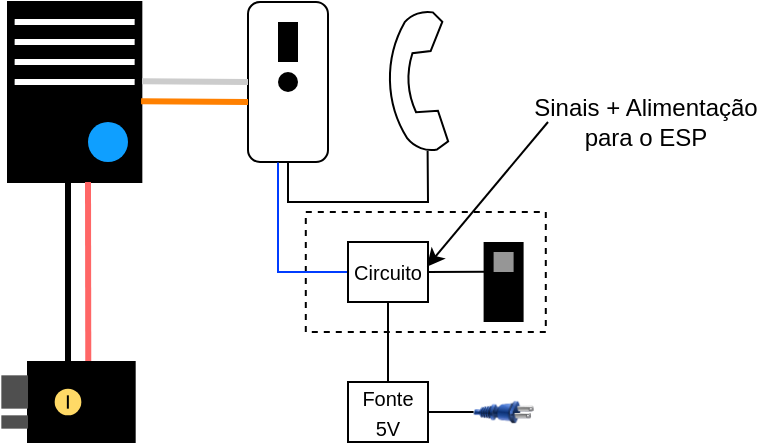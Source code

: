 <mxfile version="24.7.16">
  <diagram name="Page-1" id="46K2VV92T_kJ6wN9s1A-">
    <mxGraphModel dx="600" dy="341" grid="1" gridSize="10" guides="1" tooltips="1" connect="1" arrows="1" fold="1" page="1" pageScale="1" pageWidth="850" pageHeight="1100" math="0" shadow="0">
      <root>
        <mxCell id="0" />
        <mxCell id="1" parent="0" />
        <mxCell id="US8WuGrT9_yDkqgU2Eav-38" value="" style="rounded=0;whiteSpace=wrap;html=1;dashed=1;" vertex="1" parent="1">
          <mxGeometry x="418.9" y="265" width="120" height="60" as="geometry" />
        </mxCell>
        <mxCell id="US8WuGrT9_yDkqgU2Eav-1" value="" style="rounded=0;whiteSpace=wrap;html=1;fillColor=#000000;" vertex="1" parent="1">
          <mxGeometry x="270" y="160" width="66.67" height="90" as="geometry" />
        </mxCell>
        <mxCell id="US8WuGrT9_yDkqgU2Eav-2" value="" style="ellipse;whiteSpace=wrap;html=1;fillColor=#0F9FFF;strokeColor=none;" vertex="1" parent="1">
          <mxGeometry x="310" y="220" width="20" height="20" as="geometry" />
        </mxCell>
        <mxCell id="US8WuGrT9_yDkqgU2Eav-5" value="" style="endArrow=none;html=1;rounded=0;strokeColor=#FFFFFF;" edge="1" parent="1">
          <mxGeometry width="50" height="50" relative="1" as="geometry">
            <mxPoint x="280" y="170" as="sourcePoint" />
            <mxPoint x="320" y="170" as="targetPoint" />
          </mxGeometry>
        </mxCell>
        <mxCell id="US8WuGrT9_yDkqgU2Eav-7" value="" style="endArrow=none;html=1;rounded=0;strokeColor=#FFFFFF;exitX=0.15;exitY=0.111;exitDx=0;exitDy=0;exitPerimeter=0;strokeWidth=3;" edge="1" parent="1">
          <mxGeometry width="50" height="50" relative="1" as="geometry">
            <mxPoint x="273.33" y="169.99" as="sourcePoint" />
            <mxPoint x="333.33" y="170" as="targetPoint" />
          </mxGeometry>
        </mxCell>
        <mxCell id="US8WuGrT9_yDkqgU2Eav-8" value="" style="endArrow=none;html=1;rounded=0;strokeColor=#FFFFFF;exitX=0.15;exitY=0.111;exitDx=0;exitDy=0;exitPerimeter=0;strokeWidth=3;" edge="1" parent="1">
          <mxGeometry width="50" height="50" relative="1" as="geometry">
            <mxPoint x="273.33" y="179.99" as="sourcePoint" />
            <mxPoint x="333.33" y="180" as="targetPoint" />
          </mxGeometry>
        </mxCell>
        <mxCell id="US8WuGrT9_yDkqgU2Eav-9" value="" style="endArrow=none;html=1;rounded=0;strokeColor=#FFFFFF;exitX=0.15;exitY=0.111;exitDx=0;exitDy=0;exitPerimeter=0;strokeWidth=3;" edge="1" parent="1">
          <mxGeometry width="50" height="50" relative="1" as="geometry">
            <mxPoint x="273.33" y="189.99" as="sourcePoint" />
            <mxPoint x="333.33" y="190" as="targetPoint" />
          </mxGeometry>
        </mxCell>
        <mxCell id="US8WuGrT9_yDkqgU2Eav-10" value="" style="endArrow=none;html=1;rounded=0;strokeColor=#FFFFFF;exitX=0.15;exitY=0.111;exitDx=0;exitDy=0;exitPerimeter=0;strokeWidth=3;" edge="1" parent="1">
          <mxGeometry width="50" height="50" relative="1" as="geometry">
            <mxPoint x="273.33" y="199.99" as="sourcePoint" />
            <mxPoint x="333.33" y="200" as="targetPoint" />
          </mxGeometry>
        </mxCell>
        <mxCell id="US8WuGrT9_yDkqgU2Eav-16" value="" style="endArrow=none;html=1;rounded=0;exitX=0.375;exitY=0;exitDx=0;exitDy=0;exitPerimeter=0;strokeWidth=3;" edge="1" parent="1" source="US8WuGrT9_yDkqgU2Eav-11">
          <mxGeometry width="50" height="50" relative="1" as="geometry">
            <mxPoint x="250" y="300" as="sourcePoint" />
            <mxPoint x="300" y="250" as="targetPoint" />
          </mxGeometry>
        </mxCell>
        <mxCell id="US8WuGrT9_yDkqgU2Eav-17" value="" style="endArrow=none;html=1;rounded=0;exitX=0.565;exitY=0.027;exitDx=0;exitDy=0;exitPerimeter=0;strokeWidth=3;strokeColor=#FF6666;" edge="1" parent="1" source="US8WuGrT9_yDkqgU2Eav-11">
          <mxGeometry width="50" height="50" relative="1" as="geometry">
            <mxPoint x="310" y="330" as="sourcePoint" />
            <mxPoint x="310" y="250" as="targetPoint" />
          </mxGeometry>
        </mxCell>
        <mxCell id="US8WuGrT9_yDkqgU2Eav-20" value="" style="rounded=1;whiteSpace=wrap;html=1;" vertex="1" parent="1">
          <mxGeometry x="390" y="160" width="40" height="80" as="geometry" />
        </mxCell>
        <mxCell id="US8WuGrT9_yDkqgU2Eav-21" value="" style="dashed=0;outlineConnect=0;html=1;align=center;labelPosition=center;verticalLabelPosition=bottom;verticalAlign=top;shape=mxgraph.weblogos.phone;rotation=45;" vertex="1" parent="1">
          <mxGeometry x="450" y="172.9" width="57.8" height="54.2" as="geometry" />
        </mxCell>
        <mxCell id="US8WuGrT9_yDkqgU2Eav-22" value="" style="ellipse;whiteSpace=wrap;html=1;fillColor=#000000;strokeColor=none;" vertex="1" parent="1">
          <mxGeometry x="405" y="195" width="10" height="10" as="geometry" />
        </mxCell>
        <mxCell id="US8WuGrT9_yDkqgU2Eav-24" value="" style="rounded=0;whiteSpace=wrap;html=1;strokeColor=none;fillColor=#000000;" vertex="1" parent="1">
          <mxGeometry x="405" y="170" width="10" height="20" as="geometry" />
        </mxCell>
        <mxCell id="US8WuGrT9_yDkqgU2Eav-26" value="" style="endArrow=none;html=1;rounded=0;exitX=0.5;exitY=1;exitDx=0;exitDy=0;entryX=0.931;entryY=0.936;entryDx=0;entryDy=0;entryPerimeter=0;" edge="1" parent="1" source="US8WuGrT9_yDkqgU2Eav-20" target="US8WuGrT9_yDkqgU2Eav-21">
          <mxGeometry width="50" height="50" relative="1" as="geometry">
            <mxPoint x="430" y="260" as="sourcePoint" />
            <mxPoint x="480" y="240" as="targetPoint" />
            <Array as="points">
              <mxPoint x="410" y="260" />
              <mxPoint x="480" y="260" />
            </Array>
          </mxGeometry>
        </mxCell>
        <mxCell id="US8WuGrT9_yDkqgU2Eav-27" value="" style="endArrow=none;html=1;rounded=0;exitX=0;exitY=0.5;exitDx=0;exitDy=0;entryX=0.375;entryY=1.003;entryDx=0;entryDy=0;entryPerimeter=0;strokeColor=#003CFF;" edge="1" parent="1" source="US8WuGrT9_yDkqgU2Eav-29" target="US8WuGrT9_yDkqgU2Eav-20">
          <mxGeometry width="50" height="50" relative="1" as="geometry">
            <mxPoint x="530" y="290" as="sourcePoint" />
            <mxPoint x="405" y="240" as="targetPoint" />
            <Array as="points">
              <mxPoint x="405" y="295" />
            </Array>
          </mxGeometry>
        </mxCell>
        <mxCell id="US8WuGrT9_yDkqgU2Eav-29" value="&lt;font style=&quot;font-size: 10px;&quot;&gt;Circuito&lt;/font&gt;" style="rounded=0;whiteSpace=wrap;html=1;" vertex="1" parent="1">
          <mxGeometry x="440" y="280" width="40" height="30" as="geometry" />
        </mxCell>
        <mxCell id="US8WuGrT9_yDkqgU2Eav-33" value="" style="endArrow=none;html=1;rounded=0;entryX=0.076;entryY=0.373;entryDx=0;entryDy=0;exitX=1;exitY=0.5;exitDx=0;exitDy=0;entryPerimeter=0;" edge="1" parent="1" source="US8WuGrT9_yDkqgU2Eav-29" target="US8WuGrT9_yDkqgU2Eav-30">
          <mxGeometry width="50" height="50" relative="1" as="geometry">
            <mxPoint x="480" y="290" as="sourcePoint" />
            <mxPoint x="530" y="240" as="targetPoint" />
          </mxGeometry>
        </mxCell>
        <mxCell id="US8WuGrT9_yDkqgU2Eav-34" value="&lt;span style=&quot;font-size: 10px;&quot;&gt;Fonte&lt;/span&gt;&lt;div&gt;&lt;span style=&quot;font-size: 10px;&quot;&gt;5V&lt;/span&gt;&lt;/div&gt;" style="rounded=0;whiteSpace=wrap;html=1;" vertex="1" parent="1">
          <mxGeometry x="440" y="350" width="40" height="30" as="geometry" />
        </mxCell>
        <mxCell id="US8WuGrT9_yDkqgU2Eav-35" value="" style="endArrow=none;html=1;rounded=0;entryX=0;entryY=0.5;entryDx=0;entryDy=0;strokeWidth=3;strokeColor=#CCCCCC;exitX=1.005;exitY=0.44;exitDx=0;exitDy=0;exitPerimeter=0;" edge="1" parent="1" source="US8WuGrT9_yDkqgU2Eav-1" target="US8WuGrT9_yDkqgU2Eav-20">
          <mxGeometry width="50" height="50" relative="1" as="geometry">
            <mxPoint x="340" y="200" as="sourcePoint" />
            <mxPoint x="430" y="180" as="targetPoint" />
          </mxGeometry>
        </mxCell>
        <mxCell id="US8WuGrT9_yDkqgU2Eav-36" value="" style="endArrow=none;html=1;rounded=0;strokeWidth=3;strokeColor=#FF8000;exitX=0.998;exitY=0.551;exitDx=0;exitDy=0;exitPerimeter=0;" edge="1" parent="1" source="US8WuGrT9_yDkqgU2Eav-1">
          <mxGeometry width="50" height="50" relative="1" as="geometry">
            <mxPoint x="340" y="210" as="sourcePoint" />
            <mxPoint x="390" y="210" as="targetPoint" />
          </mxGeometry>
        </mxCell>
        <mxCell id="US8WuGrT9_yDkqgU2Eav-30" value="" style="rounded=0;whiteSpace=wrap;html=1;strokeColor=none;fillColor=#000000;" vertex="1" parent="1">
          <mxGeometry x="507.8" y="280" width="20" height="40" as="geometry" />
        </mxCell>
        <mxCell id="US8WuGrT9_yDkqgU2Eav-32" value="" style="group" vertex="1" connectable="0" parent="1">
          <mxGeometry x="507.8" y="280" width="20" height="40" as="geometry" />
        </mxCell>
        <mxCell id="US8WuGrT9_yDkqgU2Eav-31" value="" style="rounded=0;whiteSpace=wrap;html=1;strokeColor=none;fillColor=#969696;" vertex="1" parent="US8WuGrT9_yDkqgU2Eav-32">
          <mxGeometry x="5" y="5" width="10" height="10" as="geometry" />
        </mxCell>
        <mxCell id="US8WuGrT9_yDkqgU2Eav-37" value="" style="endArrow=none;html=1;rounded=0;exitX=0.5;exitY=0;exitDx=0;exitDy=0;entryX=0.5;entryY=1;entryDx=0;entryDy=0;" edge="1" parent="1" source="US8WuGrT9_yDkqgU2Eav-34" target="US8WuGrT9_yDkqgU2Eav-29">
          <mxGeometry width="50" height="50" relative="1" as="geometry">
            <mxPoint x="420" y="320" as="sourcePoint" />
            <mxPoint x="470" y="270" as="targetPoint" />
          </mxGeometry>
        </mxCell>
        <mxCell id="US8WuGrT9_yDkqgU2Eav-39" value="" style="endArrow=classic;html=1;rounded=0;entryX=0.986;entryY=0.413;entryDx=0;entryDy=0;entryPerimeter=0;" edge="1" parent="1" target="US8WuGrT9_yDkqgU2Eav-29">
          <mxGeometry width="50" height="50" relative="1" as="geometry">
            <mxPoint x="540" y="220" as="sourcePoint" />
            <mxPoint x="490" y="290" as="targetPoint" />
          </mxGeometry>
        </mxCell>
        <mxCell id="US8WuGrT9_yDkqgU2Eav-40" value="Sinais + Alimentação para o ESP" style="text;html=1;align=center;verticalAlign=middle;whiteSpace=wrap;rounded=0;" vertex="1" parent="1">
          <mxGeometry x="527.8" y="205" width="122.2" height="30" as="geometry" />
        </mxCell>
        <mxCell id="US8WuGrT9_yDkqgU2Eav-42" style="edgeStyle=orthogonalEdgeStyle;rounded=0;orthogonalLoop=1;jettySize=auto;html=1;entryX=1;entryY=0.5;entryDx=0;entryDy=0;endArrow=none;endFill=0;" edge="1" parent="1" source="US8WuGrT9_yDkqgU2Eav-41" target="US8WuGrT9_yDkqgU2Eav-34">
          <mxGeometry relative="1" as="geometry" />
        </mxCell>
        <mxCell id="US8WuGrT9_yDkqgU2Eav-41" value="" style="image;html=1;image=img/lib/clip_art/general/Plug_128x128.png;rotation=90;" vertex="1" parent="1">
          <mxGeometry x="502.8" y="350" width="30" height="30" as="geometry" />
        </mxCell>
        <mxCell id="US8WuGrT9_yDkqgU2Eav-43" value="" style="shape=image;html=1;verticalAlign=top;verticalLabelPosition=bottom;labelBackgroundColor=#ffffff;imageAspect=0;aspect=fixed;image=https://cdn1.iconfinder.com/data/icons/bootstrap-vol-3/16/lightning-charge-128.png" vertex="1" parent="1">
          <mxGeometry x="532.8" y="354.25" width="21.5" height="21.5" as="geometry" />
        </mxCell>
        <mxCell id="US8WuGrT9_yDkqgU2Eav-44" value="" style="group" vertex="1" connectable="0" parent="1">
          <mxGeometry x="266.67" y="340" width="66.67" height="40" as="geometry" />
        </mxCell>
        <mxCell id="US8WuGrT9_yDkqgU2Eav-11" value="" style="rounded=0;whiteSpace=wrap;html=1;fillColor=#000000;" vertex="1" parent="US8WuGrT9_yDkqgU2Eav-44">
          <mxGeometry x="13.334" width="53.336" height="40" as="geometry" />
        </mxCell>
        <mxCell id="US8WuGrT9_yDkqgU2Eav-12" value="" style="rounded=0;whiteSpace=wrap;html=1;fillColor=#4F4F4F;strokeColor=none;" vertex="1" parent="US8WuGrT9_yDkqgU2Eav-44">
          <mxGeometry y="26.667" width="13.334" height="6.667" as="geometry" />
        </mxCell>
        <mxCell id="US8WuGrT9_yDkqgU2Eav-13" value="" style="rounded=0;whiteSpace=wrap;html=1;fillColor=#4F4F4F;strokeColor=none;" vertex="1" parent="US8WuGrT9_yDkqgU2Eav-44">
          <mxGeometry y="6.667" width="13.334" height="16.667" as="geometry" />
        </mxCell>
        <mxCell id="US8WuGrT9_yDkqgU2Eav-14" value="" style="ellipse;whiteSpace=wrap;html=1;fillColor=#FFD966;strokeColor=none;" vertex="1" parent="US8WuGrT9_yDkqgU2Eav-44">
          <mxGeometry x="26.668" y="13.333" width="13.334" height="13.333" as="geometry" />
        </mxCell>
        <mxCell id="US8WuGrT9_yDkqgU2Eav-15" value="" style="endArrow=none;html=1;rounded=0;" edge="1" parent="US8WuGrT9_yDkqgU2Eav-44">
          <mxGeometry width="50" height="50" relative="1" as="geometry">
            <mxPoint x="33.262" y="23.333" as="sourcePoint" />
            <mxPoint x="33.262" y="16.667" as="targetPoint" />
            <Array as="points">
              <mxPoint x="33.262" y="16.667" />
            </Array>
          </mxGeometry>
        </mxCell>
      </root>
    </mxGraphModel>
  </diagram>
</mxfile>
